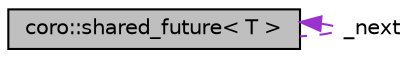 digraph "coro::shared_future&lt; T &gt;"
{
 // LATEX_PDF_SIZE
  edge [fontname="Helvetica",fontsize="10",labelfontname="Helvetica",labelfontsize="10"];
  node [fontname="Helvetica",fontsize="10",shape=record];
  Node1 [label="coro::shared_future\< T \>",height=0.2,width=0.4,color="black", fillcolor="grey75", style="filled", fontcolor="black",tooltip="Future which can be shared (by copying - like shared_ptr)"];
  Node1 -> Node1 [dir="back",color="darkorchid3",fontsize="10",style="dashed",label=" _next" ,fontname="Helvetica"];
}
